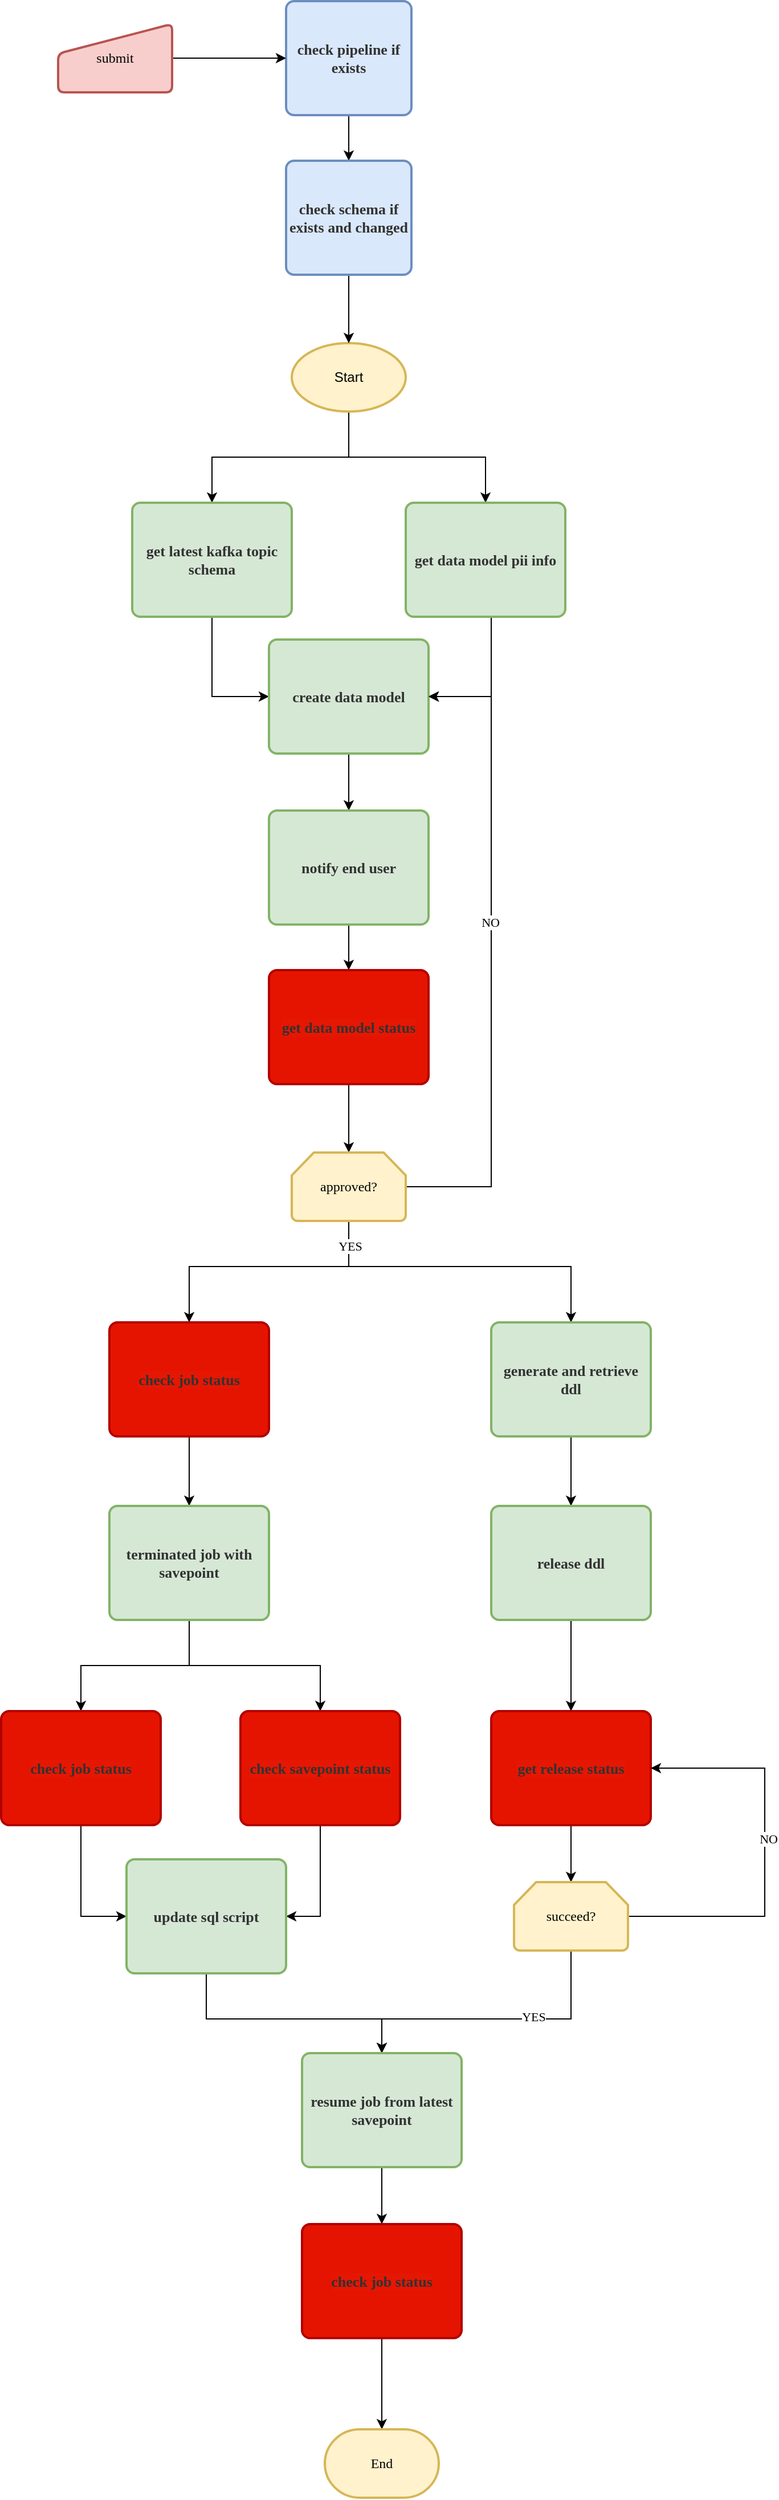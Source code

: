 <mxfile version="20.1.1" type="github">
  <diagram id="C5RBs43oDa-KdzZeNtuy" name="Page-1">
    <mxGraphModel dx="1298" dy="841" grid="1" gridSize="10" guides="1" tooltips="1" connect="1" arrows="1" fold="1" page="1" pageScale="1" pageWidth="827" pageHeight="1169" math="0" shadow="0">
      <root>
        <mxCell id="WIyWlLk6GJQsqaUBKTNV-0" />
        <mxCell id="WIyWlLk6GJQsqaUBKTNV-1" parent="WIyWlLk6GJQsqaUBKTNV-0" />
        <mxCell id="N3WS-AlwFbJby_XCKeYA-20" style="edgeStyle=orthogonalEdgeStyle;rounded=0;orthogonalLoop=1;jettySize=auto;html=1;fontFamily=Verdana;" edge="1" parent="WIyWlLk6GJQsqaUBKTNV-1" source="N3WS-AlwFbJby_XCKeYA-1" target="N3WS-AlwFbJby_XCKeYA-2">
          <mxGeometry relative="1" as="geometry" />
        </mxCell>
        <mxCell id="N3WS-AlwFbJby_XCKeYA-21" style="edgeStyle=orthogonalEdgeStyle;rounded=0;orthogonalLoop=1;jettySize=auto;html=1;fontFamily=Verdana;" edge="1" parent="WIyWlLk6GJQsqaUBKTNV-1" source="N3WS-AlwFbJby_XCKeYA-1" target="N3WS-AlwFbJby_XCKeYA-19">
          <mxGeometry relative="1" as="geometry" />
        </mxCell>
        <mxCell id="N3WS-AlwFbJby_XCKeYA-1" value="Start" style="strokeWidth=2;html=1;shape=mxgraph.flowchart.start_1;whiteSpace=wrap;fillColor=#fff2cc;strokeColor=#d6b656;" vertex="1" parent="WIyWlLk6GJQsqaUBKTNV-1">
          <mxGeometry x="265" y="310" width="100" height="60" as="geometry" />
        </mxCell>
        <mxCell id="N3WS-AlwFbJby_XCKeYA-23" style="edgeStyle=orthogonalEdgeStyle;rounded=0;orthogonalLoop=1;jettySize=auto;html=1;entryX=0;entryY=0.5;entryDx=0;entryDy=0;fontFamily=Verdana;" edge="1" parent="WIyWlLk6GJQsqaUBKTNV-1" source="N3WS-AlwFbJby_XCKeYA-2" target="N3WS-AlwFbJby_XCKeYA-22">
          <mxGeometry relative="1" as="geometry" />
        </mxCell>
        <mxCell id="N3WS-AlwFbJby_XCKeYA-2" value="&lt;span style=&quot;color: rgb(50, 50, 50); font-family: 微软雅黑; font-size: 13px; font-weight: 700; background-color: rgba(255, 255, 255, 0.01);&quot;&gt;get latest kafka topic schema&lt;/span&gt;" style="rounded=1;whiteSpace=wrap;html=1;absoluteArcSize=1;arcSize=14;strokeWidth=2;fillColor=#d5e8d4;strokeColor=#82b366;" vertex="1" parent="WIyWlLk6GJQsqaUBKTNV-1">
          <mxGeometry x="125" y="450" width="140" height="100" as="geometry" />
        </mxCell>
        <mxCell id="N3WS-AlwFbJby_XCKeYA-11" style="edgeStyle=orthogonalEdgeStyle;rounded=0;orthogonalLoop=1;jettySize=auto;html=1;exitX=0.5;exitY=1;exitDx=0;exitDy=0;entryX=0.5;entryY=0;entryDx=0;entryDy=0;fontFamily=Verdana;" edge="1" parent="WIyWlLk6GJQsqaUBKTNV-1" source="N3WS-AlwFbJby_XCKeYA-4" target="N3WS-AlwFbJby_XCKeYA-10">
          <mxGeometry relative="1" as="geometry" />
        </mxCell>
        <mxCell id="N3WS-AlwFbJby_XCKeYA-4" value="&lt;span style=&quot;color: rgb(50, 50, 50); font-family: 微软雅黑; font-size: 13px; font-weight: 700; background-color: rgba(255, 255, 255, 0.01);&quot;&gt;check pipeline if exists&lt;br&gt;&lt;/span&gt;" style="rounded=1;whiteSpace=wrap;html=1;absoluteArcSize=1;arcSize=14;strokeWidth=2;fillColor=#dae8fc;strokeColor=#6c8ebf;" vertex="1" parent="WIyWlLk6GJQsqaUBKTNV-1">
          <mxGeometry x="260" y="10" width="110" height="100" as="geometry" />
        </mxCell>
        <mxCell id="N3WS-AlwFbJby_XCKeYA-16" style="edgeStyle=orthogonalEdgeStyle;rounded=0;orthogonalLoop=1;jettySize=auto;html=1;entryX=0.5;entryY=0;entryDx=0;entryDy=0;entryPerimeter=0;fontFamily=Verdana;" edge="1" parent="WIyWlLk6GJQsqaUBKTNV-1" source="N3WS-AlwFbJby_XCKeYA-10" target="N3WS-AlwFbJby_XCKeYA-1">
          <mxGeometry relative="1" as="geometry" />
        </mxCell>
        <mxCell id="N3WS-AlwFbJby_XCKeYA-10" value="&lt;span style=&quot;color: rgb(50, 50, 50); font-family: 微软雅黑; font-size: 13px; font-weight: 700; background-color: rgba(255, 255, 255, 0.01);&quot;&gt;check schema if exists and changed&lt;/span&gt;&lt;span style=&quot;color: rgb(50, 50, 50); font-family: 微软雅黑; font-size: 13px; font-weight: 700; background-color: rgba(255, 255, 255, 0.01);&quot;&gt;&lt;br&gt;&lt;/span&gt;" style="rounded=1;whiteSpace=wrap;html=1;absoluteArcSize=1;arcSize=14;strokeWidth=2;fillColor=#dae8fc;strokeColor=#6c8ebf;" vertex="1" parent="WIyWlLk6GJQsqaUBKTNV-1">
          <mxGeometry x="260" y="150" width="110" height="100" as="geometry" />
        </mxCell>
        <mxCell id="N3WS-AlwFbJby_XCKeYA-18" style="edgeStyle=orthogonalEdgeStyle;rounded=0;orthogonalLoop=1;jettySize=auto;html=1;exitX=1;exitY=0.5;exitDx=0;exitDy=0;entryX=0;entryY=0.5;entryDx=0;entryDy=0;fontFamily=Verdana;" edge="1" parent="WIyWlLk6GJQsqaUBKTNV-1" source="N3WS-AlwFbJby_XCKeYA-17" target="N3WS-AlwFbJby_XCKeYA-4">
          <mxGeometry relative="1" as="geometry" />
        </mxCell>
        <mxCell id="N3WS-AlwFbJby_XCKeYA-17" value="submit" style="html=1;strokeWidth=2;shape=manualInput;whiteSpace=wrap;rounded=1;size=26;arcSize=11;fontFamily=Verdana;fillColor=#f8cecc;strokeColor=#b85450;" vertex="1" parent="WIyWlLk6GJQsqaUBKTNV-1">
          <mxGeometry x="60" y="30" width="100" height="60" as="geometry" />
        </mxCell>
        <mxCell id="N3WS-AlwFbJby_XCKeYA-24" style="edgeStyle=orthogonalEdgeStyle;rounded=0;orthogonalLoop=1;jettySize=auto;html=1;entryX=1;entryY=0.5;entryDx=0;entryDy=0;fontFamily=Verdana;" edge="1" parent="WIyWlLk6GJQsqaUBKTNV-1" source="N3WS-AlwFbJby_XCKeYA-19" target="N3WS-AlwFbJby_XCKeYA-22">
          <mxGeometry relative="1" as="geometry">
            <Array as="points">
              <mxPoint x="440" y="620" />
            </Array>
          </mxGeometry>
        </mxCell>
        <mxCell id="N3WS-AlwFbJby_XCKeYA-19" value="&lt;span style=&quot;color: rgb(50, 50, 50); font-family: 微软雅黑; font-size: 13px; font-weight: 700; background-color: rgba(255, 255, 255, 0.01);&quot;&gt;get data model pii info&lt;/span&gt;" style="rounded=1;whiteSpace=wrap;html=1;absoluteArcSize=1;arcSize=14;strokeWidth=2;fillColor=#d5e8d4;strokeColor=#82b366;" vertex="1" parent="WIyWlLk6GJQsqaUBKTNV-1">
          <mxGeometry x="365" y="450" width="140" height="100" as="geometry" />
        </mxCell>
        <mxCell id="N3WS-AlwFbJby_XCKeYA-26" style="edgeStyle=orthogonalEdgeStyle;rounded=0;orthogonalLoop=1;jettySize=auto;html=1;fontFamily=Verdana;" edge="1" parent="WIyWlLk6GJQsqaUBKTNV-1" source="N3WS-AlwFbJby_XCKeYA-22" target="N3WS-AlwFbJby_XCKeYA-25">
          <mxGeometry relative="1" as="geometry" />
        </mxCell>
        <mxCell id="N3WS-AlwFbJby_XCKeYA-22" value="&lt;span style=&quot;color: rgb(50, 50, 50); font-family: 微软雅黑; font-size: 13px; font-weight: 700; background-color: rgba(255, 255, 255, 0.01);&quot;&gt;create data model&lt;/span&gt;" style="rounded=1;whiteSpace=wrap;html=1;absoluteArcSize=1;arcSize=14;strokeWidth=2;fillColor=#d5e8d4;strokeColor=#82b366;" vertex="1" parent="WIyWlLk6GJQsqaUBKTNV-1">
          <mxGeometry x="245" y="570" width="140" height="100" as="geometry" />
        </mxCell>
        <mxCell id="N3WS-AlwFbJby_XCKeYA-29" style="edgeStyle=orthogonalEdgeStyle;rounded=0;orthogonalLoop=1;jettySize=auto;html=1;exitX=0.5;exitY=1;exitDx=0;exitDy=0;fontFamily=Verdana;" edge="1" parent="WIyWlLk6GJQsqaUBKTNV-1" source="N3WS-AlwFbJby_XCKeYA-25" target="N3WS-AlwFbJby_XCKeYA-27">
          <mxGeometry relative="1" as="geometry" />
        </mxCell>
        <mxCell id="N3WS-AlwFbJby_XCKeYA-25" value="&lt;span style=&quot;color: rgb(50, 50, 50); font-family: 微软雅黑; font-size: 13px; font-weight: 700; background-color: rgba(255, 255, 255, 0.01);&quot;&gt;notify end user&lt;/span&gt;" style="rounded=1;whiteSpace=wrap;html=1;absoluteArcSize=1;arcSize=14;strokeWidth=2;fillColor=#d5e8d4;strokeColor=#82b366;" vertex="1" parent="WIyWlLk6GJQsqaUBKTNV-1">
          <mxGeometry x="245" y="720" width="140" height="100" as="geometry" />
        </mxCell>
        <mxCell id="N3WS-AlwFbJby_XCKeYA-31" style="edgeStyle=orthogonalEdgeStyle;rounded=0;orthogonalLoop=1;jettySize=auto;html=1;exitX=0.5;exitY=1;exitDx=0;exitDy=0;fontFamily=Verdana;" edge="1" parent="WIyWlLk6GJQsqaUBKTNV-1" source="N3WS-AlwFbJby_XCKeYA-27" target="N3WS-AlwFbJby_XCKeYA-30">
          <mxGeometry relative="1" as="geometry" />
        </mxCell>
        <mxCell id="N3WS-AlwFbJby_XCKeYA-27" value="&lt;span style=&quot;color: rgb(50, 50, 50); font-family: 微软雅黑; font-size: 13px; font-weight: 700; background-color: rgba(255, 255, 255, 0.01);&quot;&gt;get data model status&lt;/span&gt;" style="rounded=1;whiteSpace=wrap;html=1;absoluteArcSize=1;arcSize=14;strokeWidth=2;fillColor=#e51400;strokeColor=#B20000;fontColor=#ffffff;" vertex="1" parent="WIyWlLk6GJQsqaUBKTNV-1">
          <mxGeometry x="245" y="860" width="140" height="100" as="geometry" />
        </mxCell>
        <mxCell id="N3WS-AlwFbJby_XCKeYA-35" style="edgeStyle=orthogonalEdgeStyle;rounded=0;orthogonalLoop=1;jettySize=auto;html=1;fontFamily=Verdana;entryX=1;entryY=0.5;entryDx=0;entryDy=0;" edge="1" parent="WIyWlLk6GJQsqaUBKTNV-1" source="N3WS-AlwFbJby_XCKeYA-30" target="N3WS-AlwFbJby_XCKeYA-22">
          <mxGeometry relative="1" as="geometry">
            <mxPoint x="530" y="690" as="targetPoint" />
            <Array as="points">
              <mxPoint x="440" y="1050" />
              <mxPoint x="440" y="620" />
            </Array>
          </mxGeometry>
        </mxCell>
        <mxCell id="N3WS-AlwFbJby_XCKeYA-36" value="NO" style="edgeLabel;html=1;align=center;verticalAlign=middle;resizable=0;points=[];fontFamily=Verdana;" vertex="1" connectable="0" parent="N3WS-AlwFbJby_XCKeYA-35">
          <mxGeometry x="0.098" y="1" relative="1" as="geometry">
            <mxPoint as="offset" />
          </mxGeometry>
        </mxCell>
        <mxCell id="N3WS-AlwFbJby_XCKeYA-41" style="edgeStyle=orthogonalEdgeStyle;rounded=0;orthogonalLoop=1;jettySize=auto;html=1;exitX=0.5;exitY=1;exitDx=0;exitDy=0;exitPerimeter=0;entryX=0.5;entryY=0;entryDx=0;entryDy=0;fontFamily=Verdana;" edge="1" parent="WIyWlLk6GJQsqaUBKTNV-1" source="N3WS-AlwFbJby_XCKeYA-30" target="N3WS-AlwFbJby_XCKeYA-37">
          <mxGeometry relative="1" as="geometry">
            <Array as="points">
              <mxPoint x="315" y="1120" />
              <mxPoint x="175" y="1120" />
            </Array>
          </mxGeometry>
        </mxCell>
        <mxCell id="N3WS-AlwFbJby_XCKeYA-42" style="edgeStyle=orthogonalEdgeStyle;rounded=0;orthogonalLoop=1;jettySize=auto;html=1;fontFamily=Verdana;entryX=0.5;entryY=0;entryDx=0;entryDy=0;" edge="1" parent="WIyWlLk6GJQsqaUBKTNV-1" source="N3WS-AlwFbJby_XCKeYA-30" target="N3WS-AlwFbJby_XCKeYA-38">
          <mxGeometry relative="1" as="geometry">
            <Array as="points">
              <mxPoint x="315" y="1120" />
              <mxPoint x="510" y="1120" />
            </Array>
          </mxGeometry>
        </mxCell>
        <mxCell id="N3WS-AlwFbJby_XCKeYA-43" value="YES" style="edgeLabel;html=1;align=center;verticalAlign=middle;resizable=0;points=[];fontFamily=Verdana;" vertex="1" connectable="0" parent="N3WS-AlwFbJby_XCKeYA-42">
          <mxGeometry x="-0.847" y="1" relative="1" as="geometry">
            <mxPoint as="offset" />
          </mxGeometry>
        </mxCell>
        <mxCell id="N3WS-AlwFbJby_XCKeYA-30" value="approved?" style="strokeWidth=2;html=1;shape=mxgraph.flowchart.loop_limit;whiteSpace=wrap;fontFamily=Verdana;fillColor=#fff2cc;strokeColor=#d6b656;" vertex="1" parent="WIyWlLk6GJQsqaUBKTNV-1">
          <mxGeometry x="265" y="1020" width="100" height="60" as="geometry" />
        </mxCell>
        <mxCell id="N3WS-AlwFbJby_XCKeYA-47" style="edgeStyle=orthogonalEdgeStyle;rounded=0;orthogonalLoop=1;jettySize=auto;html=1;entryX=0.5;entryY=0;entryDx=0;entryDy=0;fontFamily=Verdana;" edge="1" parent="WIyWlLk6GJQsqaUBKTNV-1" source="N3WS-AlwFbJby_XCKeYA-37" target="N3WS-AlwFbJby_XCKeYA-44">
          <mxGeometry relative="1" as="geometry" />
        </mxCell>
        <mxCell id="N3WS-AlwFbJby_XCKeYA-37" value="&lt;font face=&quot;微软雅黑&quot; color=&quot;#323232&quot;&gt;&lt;span style=&quot;font-size: 13px; background-color: rgba(255, 255, 255, 0.01);&quot;&gt;&lt;b&gt;check job status&lt;/b&gt;&lt;/span&gt;&lt;/font&gt;" style="rounded=1;whiteSpace=wrap;html=1;absoluteArcSize=1;arcSize=14;strokeWidth=2;fillColor=#e51400;strokeColor=#B20000;fontColor=#ffffff;" vertex="1" parent="WIyWlLk6GJQsqaUBKTNV-1">
          <mxGeometry x="105" y="1169" width="140" height="100" as="geometry" />
        </mxCell>
        <mxCell id="N3WS-AlwFbJby_XCKeYA-56" style="edgeStyle=orthogonalEdgeStyle;rounded=0;orthogonalLoop=1;jettySize=auto;html=1;entryX=0.5;entryY=0;entryDx=0;entryDy=0;fontFamily=Verdana;" edge="1" parent="WIyWlLk6GJQsqaUBKTNV-1" source="N3WS-AlwFbJby_XCKeYA-38" target="N3WS-AlwFbJby_XCKeYA-55">
          <mxGeometry relative="1" as="geometry" />
        </mxCell>
        <mxCell id="N3WS-AlwFbJby_XCKeYA-38" value="&lt;font face=&quot;微软雅黑&quot; color=&quot;#323232&quot;&gt;&lt;span style=&quot;font-size: 13px; background-color: rgba(255, 255, 255, 0.01);&quot;&gt;&lt;b&gt;generate and retrieve ddl&lt;/b&gt;&lt;/span&gt;&lt;/font&gt;" style="rounded=1;whiteSpace=wrap;html=1;absoluteArcSize=1;arcSize=14;strokeWidth=2;fillColor=#d5e8d4;strokeColor=#82b366;" vertex="1" parent="WIyWlLk6GJQsqaUBKTNV-1">
          <mxGeometry x="440" y="1169" width="140" height="100" as="geometry" />
        </mxCell>
        <mxCell id="N3WS-AlwFbJby_XCKeYA-48" style="edgeStyle=orthogonalEdgeStyle;rounded=0;orthogonalLoop=1;jettySize=auto;html=1;fontFamily=Verdana;" edge="1" parent="WIyWlLk6GJQsqaUBKTNV-1" source="N3WS-AlwFbJby_XCKeYA-44" target="N3WS-AlwFbJby_XCKeYA-45">
          <mxGeometry relative="1" as="geometry" />
        </mxCell>
        <mxCell id="N3WS-AlwFbJby_XCKeYA-49" style="edgeStyle=orthogonalEdgeStyle;rounded=0;orthogonalLoop=1;jettySize=auto;html=1;fontFamily=Verdana;" edge="1" parent="WIyWlLk6GJQsqaUBKTNV-1" source="N3WS-AlwFbJby_XCKeYA-44" target="N3WS-AlwFbJby_XCKeYA-46">
          <mxGeometry relative="1" as="geometry" />
        </mxCell>
        <mxCell id="N3WS-AlwFbJby_XCKeYA-44" value="&lt;font face=&quot;微软雅黑&quot; color=&quot;#323232&quot;&gt;&lt;span style=&quot;font-size: 13px; background-color: rgba(255, 255, 255, 0.01);&quot;&gt;&lt;b&gt;terminated job with savepoint&lt;/b&gt;&lt;/span&gt;&lt;/font&gt;" style="rounded=1;whiteSpace=wrap;html=1;absoluteArcSize=1;arcSize=14;strokeWidth=2;fillColor=#d5e8d4;strokeColor=#82b366;" vertex="1" parent="WIyWlLk6GJQsqaUBKTNV-1">
          <mxGeometry x="105" y="1330" width="140" height="100" as="geometry" />
        </mxCell>
        <mxCell id="N3WS-AlwFbJby_XCKeYA-51" style="edgeStyle=orthogonalEdgeStyle;rounded=0;orthogonalLoop=1;jettySize=auto;html=1;entryX=0;entryY=0.5;entryDx=0;entryDy=0;fontFamily=Verdana;" edge="1" parent="WIyWlLk6GJQsqaUBKTNV-1" source="N3WS-AlwFbJby_XCKeYA-45" target="N3WS-AlwFbJby_XCKeYA-50">
          <mxGeometry relative="1" as="geometry" />
        </mxCell>
        <mxCell id="N3WS-AlwFbJby_XCKeYA-45" value="&lt;font face=&quot;微软雅黑&quot; color=&quot;#323232&quot;&gt;&lt;span style=&quot;font-size: 13px; background-color: rgba(255, 255, 255, 0.01);&quot;&gt;&lt;b&gt;check job status&lt;/b&gt;&lt;/span&gt;&lt;/font&gt;" style="rounded=1;whiteSpace=wrap;html=1;absoluteArcSize=1;arcSize=14;strokeWidth=2;fillColor=#e51400;strokeColor=#B20000;fontColor=#ffffff;" vertex="1" parent="WIyWlLk6GJQsqaUBKTNV-1">
          <mxGeometry x="10" y="1510" width="140" height="100" as="geometry" />
        </mxCell>
        <mxCell id="N3WS-AlwFbJby_XCKeYA-54" style="edgeStyle=orthogonalEdgeStyle;rounded=0;orthogonalLoop=1;jettySize=auto;html=1;entryX=1;entryY=0.5;entryDx=0;entryDy=0;fontFamily=Verdana;" edge="1" parent="WIyWlLk6GJQsqaUBKTNV-1" source="N3WS-AlwFbJby_XCKeYA-46" target="N3WS-AlwFbJby_XCKeYA-50">
          <mxGeometry relative="1" as="geometry" />
        </mxCell>
        <mxCell id="N3WS-AlwFbJby_XCKeYA-46" value="&lt;font face=&quot;微软雅黑&quot; color=&quot;#323232&quot;&gt;&lt;span style=&quot;font-size: 13px; background-color: rgba(255, 255, 255, 0.01);&quot;&gt;&lt;b&gt;check savepoint status&lt;/b&gt;&lt;/span&gt;&lt;/font&gt;" style="rounded=1;whiteSpace=wrap;html=1;absoluteArcSize=1;arcSize=14;strokeWidth=2;fillColor=#e51400;strokeColor=#B20000;fontColor=#ffffff;" vertex="1" parent="WIyWlLk6GJQsqaUBKTNV-1">
          <mxGeometry x="220" y="1510" width="140" height="100" as="geometry" />
        </mxCell>
        <mxCell id="N3WS-AlwFbJby_XCKeYA-65" style="edgeStyle=orthogonalEdgeStyle;rounded=0;orthogonalLoop=1;jettySize=auto;html=1;entryX=0.5;entryY=0;entryDx=0;entryDy=0;fontFamily=Verdana;" edge="1" parent="WIyWlLk6GJQsqaUBKTNV-1" source="N3WS-AlwFbJby_XCKeYA-50" target="N3WS-AlwFbJby_XCKeYA-64">
          <mxGeometry relative="1" as="geometry">
            <Array as="points">
              <mxPoint x="190" y="1780" />
              <mxPoint x="344" y="1780" />
            </Array>
          </mxGeometry>
        </mxCell>
        <mxCell id="N3WS-AlwFbJby_XCKeYA-50" value="&lt;font face=&quot;微软雅黑&quot; color=&quot;#323232&quot;&gt;&lt;span style=&quot;font-size: 13px; background-color: rgba(255, 255, 255, 0.01);&quot;&gt;&lt;b&gt;update sql script&lt;/b&gt;&lt;/span&gt;&lt;/font&gt;" style="rounded=1;whiteSpace=wrap;html=1;absoluteArcSize=1;arcSize=14;strokeWidth=2;fillColor=#d5e8d4;strokeColor=#82b366;" vertex="1" parent="WIyWlLk6GJQsqaUBKTNV-1">
          <mxGeometry x="120" y="1640" width="140" height="100" as="geometry" />
        </mxCell>
        <mxCell id="N3WS-AlwFbJby_XCKeYA-58" style="edgeStyle=orthogonalEdgeStyle;rounded=0;orthogonalLoop=1;jettySize=auto;html=1;entryX=0.5;entryY=0;entryDx=0;entryDy=0;fontFamily=Verdana;" edge="1" parent="WIyWlLk6GJQsqaUBKTNV-1" source="N3WS-AlwFbJby_XCKeYA-55" target="N3WS-AlwFbJby_XCKeYA-57">
          <mxGeometry relative="1" as="geometry" />
        </mxCell>
        <mxCell id="N3WS-AlwFbJby_XCKeYA-55" value="&lt;font face=&quot;微软雅黑&quot; color=&quot;#323232&quot;&gt;&lt;span style=&quot;font-size: 13px; background-color: rgba(255, 255, 255, 0.01);&quot;&gt;&lt;b&gt;release ddl&lt;/b&gt;&lt;/span&gt;&lt;/font&gt;" style="rounded=1;whiteSpace=wrap;html=1;absoluteArcSize=1;arcSize=14;strokeWidth=2;fillColor=#d5e8d4;strokeColor=#82b366;" vertex="1" parent="WIyWlLk6GJQsqaUBKTNV-1">
          <mxGeometry x="440" y="1330" width="140" height="100" as="geometry" />
        </mxCell>
        <mxCell id="N3WS-AlwFbJby_XCKeYA-60" style="edgeStyle=orthogonalEdgeStyle;rounded=0;orthogonalLoop=1;jettySize=auto;html=1;exitX=0.5;exitY=1;exitDx=0;exitDy=0;fontFamily=Verdana;" edge="1" parent="WIyWlLk6GJQsqaUBKTNV-1" source="N3WS-AlwFbJby_XCKeYA-57" target="N3WS-AlwFbJby_XCKeYA-59">
          <mxGeometry relative="1" as="geometry" />
        </mxCell>
        <mxCell id="N3WS-AlwFbJby_XCKeYA-57" value="&lt;font face=&quot;微软雅黑&quot; color=&quot;#323232&quot;&gt;&lt;span style=&quot;font-size: 13px; background-color: rgba(255, 255, 255, 0.01);&quot;&gt;&lt;b&gt;get release status&lt;/b&gt;&lt;/span&gt;&lt;/font&gt;" style="rounded=1;whiteSpace=wrap;html=1;absoluteArcSize=1;arcSize=14;strokeWidth=2;fillColor=#e51400;strokeColor=#B20000;fontColor=#ffffff;" vertex="1" parent="WIyWlLk6GJQsqaUBKTNV-1">
          <mxGeometry x="440" y="1510" width="140" height="100" as="geometry" />
        </mxCell>
        <mxCell id="N3WS-AlwFbJby_XCKeYA-61" style="edgeStyle=orthogonalEdgeStyle;rounded=0;orthogonalLoop=1;jettySize=auto;html=1;entryX=1;entryY=0.5;entryDx=0;entryDy=0;fontFamily=Verdana;" edge="1" parent="WIyWlLk6GJQsqaUBKTNV-1" source="N3WS-AlwFbJby_XCKeYA-59" target="N3WS-AlwFbJby_XCKeYA-57">
          <mxGeometry relative="1" as="geometry">
            <Array as="points">
              <mxPoint x="680" y="1690" />
              <mxPoint x="680" y="1560" />
            </Array>
          </mxGeometry>
        </mxCell>
        <mxCell id="N3WS-AlwFbJby_XCKeYA-62" value="NO" style="edgeLabel;html=1;align=center;verticalAlign=middle;resizable=0;points=[];fontFamily=Verdana;" vertex="1" connectable="0" parent="N3WS-AlwFbJby_XCKeYA-61">
          <mxGeometry x="0.083" y="-3" relative="1" as="geometry">
            <mxPoint y="1" as="offset" />
          </mxGeometry>
        </mxCell>
        <mxCell id="N3WS-AlwFbJby_XCKeYA-66" style="edgeStyle=orthogonalEdgeStyle;rounded=0;orthogonalLoop=1;jettySize=auto;html=1;entryX=0.5;entryY=0;entryDx=0;entryDy=0;fontFamily=Verdana;" edge="1" parent="WIyWlLk6GJQsqaUBKTNV-1" source="N3WS-AlwFbJby_XCKeYA-59" target="N3WS-AlwFbJby_XCKeYA-64">
          <mxGeometry relative="1" as="geometry">
            <Array as="points">
              <mxPoint x="510" y="1780" />
              <mxPoint x="344" y="1780" />
            </Array>
          </mxGeometry>
        </mxCell>
        <mxCell id="N3WS-AlwFbJby_XCKeYA-67" value="YES" style="edgeLabel;html=1;align=center;verticalAlign=middle;resizable=0;points=[];fontFamily=Verdana;" vertex="1" connectable="0" parent="N3WS-AlwFbJby_XCKeYA-66">
          <mxGeometry x="-0.275" y="-2" relative="1" as="geometry">
            <mxPoint as="offset" />
          </mxGeometry>
        </mxCell>
        <mxCell id="N3WS-AlwFbJby_XCKeYA-59" value="succeed?" style="strokeWidth=2;html=1;shape=mxgraph.flowchart.loop_limit;whiteSpace=wrap;fontFamily=Verdana;fillColor=#fff2cc;strokeColor=#d6b656;" vertex="1" parent="WIyWlLk6GJQsqaUBKTNV-1">
          <mxGeometry x="460" y="1660" width="100" height="60" as="geometry" />
        </mxCell>
        <mxCell id="N3WS-AlwFbJby_XCKeYA-70" style="edgeStyle=orthogonalEdgeStyle;rounded=0;orthogonalLoop=1;jettySize=auto;html=1;fontFamily=Verdana;" edge="1" parent="WIyWlLk6GJQsqaUBKTNV-1" source="N3WS-AlwFbJby_XCKeYA-64" target="N3WS-AlwFbJby_XCKeYA-69">
          <mxGeometry relative="1" as="geometry" />
        </mxCell>
        <mxCell id="N3WS-AlwFbJby_XCKeYA-64" value="&lt;font face=&quot;微软雅黑&quot; color=&quot;#323232&quot;&gt;&lt;span style=&quot;font-size: 13px; background-color: rgba(255, 255, 255, 0.01);&quot;&gt;&lt;b&gt;resume job from latest savepoint&lt;/b&gt;&lt;/span&gt;&lt;/font&gt;" style="rounded=1;whiteSpace=wrap;html=1;absoluteArcSize=1;arcSize=14;strokeWidth=2;fillColor=#d5e8d4;strokeColor=#82b366;" vertex="1" parent="WIyWlLk6GJQsqaUBKTNV-1">
          <mxGeometry x="274" y="1810" width="140" height="100" as="geometry" />
        </mxCell>
        <mxCell id="N3WS-AlwFbJby_XCKeYA-72" style="edgeStyle=orthogonalEdgeStyle;rounded=0;orthogonalLoop=1;jettySize=auto;html=1;entryX=0.5;entryY=0;entryDx=0;entryDy=0;entryPerimeter=0;fontFamily=Verdana;" edge="1" parent="WIyWlLk6GJQsqaUBKTNV-1" source="N3WS-AlwFbJby_XCKeYA-69" target="N3WS-AlwFbJby_XCKeYA-71">
          <mxGeometry relative="1" as="geometry" />
        </mxCell>
        <mxCell id="N3WS-AlwFbJby_XCKeYA-69" value="&lt;font face=&quot;微软雅黑&quot; color=&quot;#323232&quot;&gt;&lt;span style=&quot;font-size: 13px; background-color: rgba(255, 255, 255, 0.01);&quot;&gt;&lt;b&gt;check job status&lt;/b&gt;&lt;/span&gt;&lt;/font&gt;" style="rounded=1;whiteSpace=wrap;html=1;absoluteArcSize=1;arcSize=14;strokeWidth=2;fillColor=#e51400;strokeColor=#B20000;fontColor=#ffffff;" vertex="1" parent="WIyWlLk6GJQsqaUBKTNV-1">
          <mxGeometry x="274" y="1960" width="140" height="100" as="geometry" />
        </mxCell>
        <mxCell id="N3WS-AlwFbJby_XCKeYA-71" value="End" style="strokeWidth=2;html=1;shape=mxgraph.flowchart.terminator;whiteSpace=wrap;fontFamily=Verdana;fillColor=#fff2cc;strokeColor=#d6b656;" vertex="1" parent="WIyWlLk6GJQsqaUBKTNV-1">
          <mxGeometry x="294" y="2140" width="100" height="60" as="geometry" />
        </mxCell>
      </root>
    </mxGraphModel>
  </diagram>
</mxfile>
